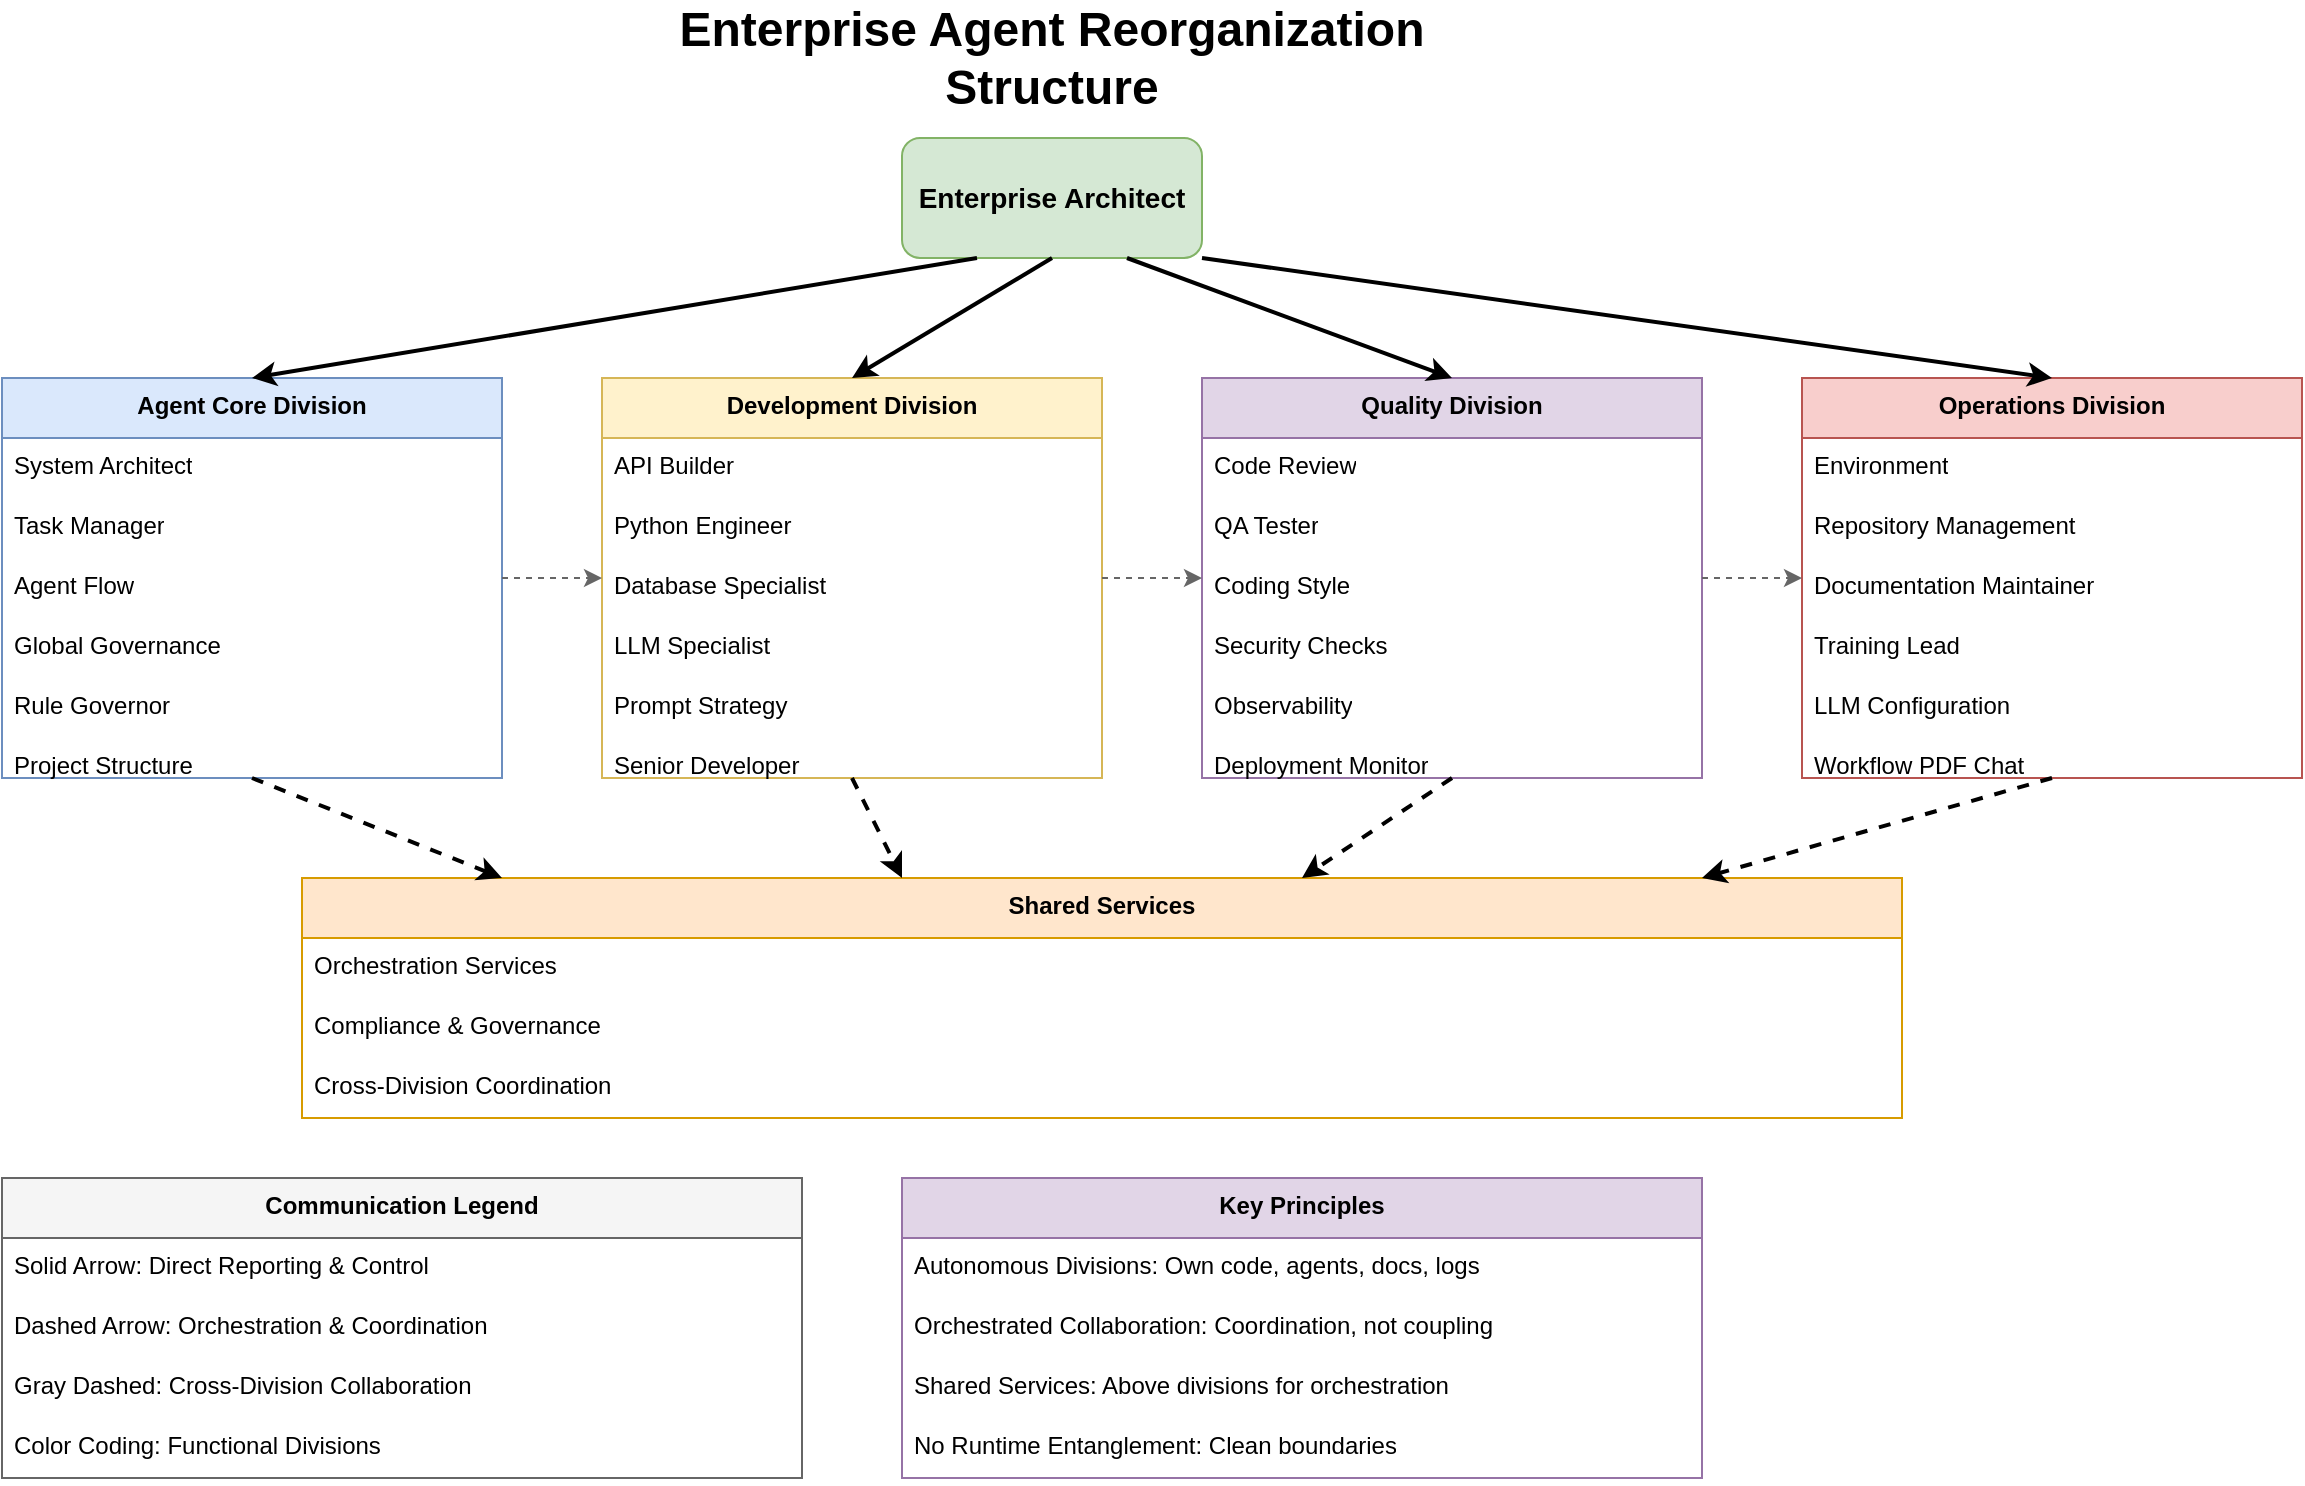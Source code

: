 <?xml version="1.0" encoding="UTF-8"?>
<mxfile version="22.1.16" type="device">
  <diagram name="Enterprise Agent Reorganization" id="enterprise-agent-reorg">
    <mxGraphModel dx="1422" dy="794" grid="1" gridSize="10" guides="1" tooltips="1" connect="1" arrows="1" fold="1" page="1" pageScale="1" pageWidth="1169" pageHeight="827" math="0" shadow="0">
      <root>
        <mxCell id="0" />
        <mxCell id="1" parent="0" />
        
        <!-- Title -->
        <mxCell id="title" value="Enterprise Agent Reorganization Structure" style="text;html=1;strokeColor=none;fillColor=none;align=center;verticalAlign=middle;whiteSpace=wrap;rounded=0;fontSize=24;fontStyle=1;" vertex="1" parent="1">
          <mxGeometry x="350" y="20" width="450" height="40" as="geometry" />
        </mxCell>
        
        <!-- Enterprise Architect (Top Level) -->
        <mxCell id="enterprise-architect" value="Enterprise Architect" style="rounded=1;whiteSpace=wrap;html=1;fillColor=#d5e8d4;strokeColor=#82b366;fontSize=14;fontStyle=1;" vertex="1" parent="1">
          <mxGeometry x="500" y="80" width="150" height="60" as="geometry" />
        </mxCell>
        
        <!-- Agent Core Division -->
        <mxCell id="agent-core-division" value="Agent Core Division" style="swimlane;fontStyle=1;align=center;verticalAlign=top;childLayout=stackLayout;horizontal=1;startSize=30;horizontalStack=0;resizeParent=1;resizeParentMax=0;resizeLast=0;collapsible=1;marginBottom=0;whiteSpace=wrap;html=1;fillColor=#dae8fc;strokeColor=#6c8ebf;" vertex="1" parent="1">
          <mxGeometry x="50" y="200" width="250" height="200" as="geometry" />
        </mxCell>
        <mxCell id="system-architect" value="System Architect" style="text;strokeColor=none;fillColor=none;align=left;verticalAlign=top;spacingLeft=4;spacingRight=4;overflow=hidden;rotatable=0;points=[[0,0.5],[1,0.5]];portConstraint=eastwest;whiteSpace=wrap;html=1;" vertex="1" parent="agent-core-division">
          <mxGeometry y="30" width="250" height="30" as="geometry" />
        </mxCell>
        <mxCell id="task-manager" value="Task Manager" style="text;strokeColor=none;fillColor=none;align=left;verticalAlign=top;spacingLeft=4;spacingRight=4;overflow=hidden;rotatable=0;points=[[0,0.5],[1,0.5]];portConstraint=eastwest;whiteSpace=wrap;html=1;" vertex="1" parent="agent-core-division">
          <mxGeometry y="60" width="250" height="30" as="geometry" />
        </mxCell>
        <mxCell id="agent-flow" value="Agent Flow" style="text;strokeColor=none;fillColor=none;align=left;verticalAlign=top;spacingLeft=4;spacingRight=4;overflow=hidden;rotatable=0;points=[[0,0.5],[1,0.5]];portConstraint=eastwest;whiteSpace=wrap;html=1;" vertex="1" parent="agent-core-division">
          <mxGeometry y="90" width="250" height="30" as="geometry" />
        </mxCell>
        <mxCell id="global-governance" value="Global Governance" style="text;strokeColor=none;fillColor=none;align=left;verticalAlign=top;spacingLeft=4;spacingRight=4;overflow=hidden;rotatable=0;points=[[0,0.5],[1,0.5]];portConstraint=eastwest;whiteSpace=wrap;html=1;" vertex="1" parent="agent-core-division">
          <mxGeometry y="120" width="250" height="30" as="geometry" />
        </mxCell>
        <mxCell id="rule-governor" value="Rule Governor" style="text;strokeColor=none;fillColor=none;align=left;verticalAlign=top;spacingLeft=4;spacingRight=4;overflow=hidden;rotatable=0;points=[[0,0.5],[1,0.5]];portConstraint=eastwest;whiteSpace=wrap;html=1;" vertex="1" parent="agent-core-division">
          <mxGeometry y="150" width="250" height="30" as="geometry" />
        </mxCell>
        <mxCell id="project-structure" value="Project Structure" style="text;strokeColor=none;fillColor=none;align=left;verticalAlign=top;spacingLeft=4;spacingRight=4;overflow=hidden;rotatable=0;points=[[0,0.5],[1,0.5]];portConstraint=eastwest;whiteSpace=wrap;html=1;" vertex="1" parent="agent-core-division">
          <mxGeometry y="180" width="250" height="30" as="geometry" />
        </mxCell>
        
        <!-- Development Division -->
        <mxCell id="development-division" value="Development Division" style="swimlane;fontStyle=1;align=center;verticalAlign=top;childLayout=stackLayout;horizontal=1;startSize=30;horizontalStack=0;resizeParent=1;resizeParentMax=0;resizeLast=0;collapsible=1;marginBottom=0;whiteSpace=wrap;html=1;fillColor=#fff2cc;strokeColor=#d6b656;" vertex="1" parent="1">
          <mxGeometry x="350" y="200" width="250" height="200" as="geometry" />
        </mxCell>
        <mxCell id="api-builder" value="API Builder" style="text;strokeColor=none;fillColor=none;align=left;verticalAlign=top;spacingLeft=4;spacingRight=4;overflow=hidden;rotatable=0;points=[[0,0.5],[1,0.5]];portConstraint=eastwest;whiteSpace=wrap;html=1;" vertex="1" parent="development-division">
          <mxGeometry y="30" width="250" height="30" as="geometry" />
        </mxCell>
        <mxCell id="python-engineer" value="Python Engineer" style="text;strokeColor=none;fillColor=none;align=left;verticalAlign=top;spacingLeft=4;spacingRight=4;overflow=hidden;rotatable=0;points=[[0,0.5],[1,0.5]];portConstraint=eastwest;whiteSpace=wrap;html=1;" vertex="1" parent="development-division">
          <mxGeometry y="60" width="250" height="30" as="geometry" />
        </mxCell>
        <mxCell id="db-specialist" value="Database Specialist" style="text;strokeColor=none;fillColor=none;align=left;verticalAlign=top;spacingLeft=4;spacingRight=4;overflow=hidden;rotatable=0;points=[[0,0.5],[1,0.5]];portConstraint=eastwest;whiteSpace=wrap;html=1;" vertex="1" parent="development-division">
          <mxGeometry y="90" width="250" height="30" as="geometry" />
        </mxCell>
        <mxCell id="llm-specialist" value="LLM Specialist" style="text;strokeColor=none;fillColor=none;align=left;verticalAlign=top;spacingLeft=4;spacingRight=4;overflow=hidden;rotatable=0;points=[[0,0.5],[1,0.5]];portConstraint=eastwest;whiteSpace=wrap;html=1;" vertex="1" parent="development-division">
          <mxGeometry y="120" width="250" height="30" as="geometry" />
        </mxCell>
        <mxCell id="prompt-strategy" value="Prompt Strategy" style="text;strokeColor=none;fillColor=none;align=left;verticalAlign=top;spacingLeft=4;spacingRight=4;overflow=hidden;rotatable=0;points=[[0,0.5],[1,0.5]];portConstraint=eastwest;whiteSpace=wrap;html=1;" vertex="1" parent="development-division">
          <mxGeometry y="150" width="250" height="30" as="geometry" />
        </mxCell>
        <mxCell id="senior-dev" value="Senior Developer" style="text;strokeColor=none;fillColor=none;align=left;verticalAlign=top;spacingLeft=4;spacingRight=4;overflow=hidden;rotatable=0;points=[[0,0.5],[1,0.5]];portConstraint=eastwest;whiteSpace=wrap;html=1;" vertex="1" parent="development-division">
          <mxGeometry y="180" width="250" height="30" as="geometry" />
        </mxCell>
        
        <!-- Quality Division -->
        <mxCell id="quality-division" value="Quality Division" style="swimlane;fontStyle=1;align=center;verticalAlign=top;childLayout=stackLayout;horizontal=1;startSize=30;horizontalStack=0;resizeParent=1;resizeParentMax=0;resizeLast=0;collapsible=1;marginBottom=0;whiteSpace=wrap;html=1;fillColor=#e1d5e7;strokeColor=#9673a6;" vertex="1" parent="1">
          <mxGeometry x="650" y="200" width="250" height="200" as="geometry" />
        </mxCell>
        <mxCell id="code-review" value="Code Review" style="text;strokeColor=none;fillColor=none;align=left;verticalAlign=top;spacingLeft=4;spacingRight=4;overflow=hidden;rotatable=0;points=[[0,0.5],[1,0.5]];portConstraint=eastwest;whiteSpace=wrap;html=1;" vertex="1" parent="quality-division">
          <mxGeometry y="30" width="250" height="30" as="geometry" />
        </mxCell>
        <mxCell id="qa-tester" value="QA Tester" style="text;strokeColor=none;fillColor=none;align=left;verticalAlign=top;spacingLeft=4;spacingRight=4;overflow=hidden;rotatable=0;points=[[0,0.5],[1,0.5]];portConstraint=eastwest;whiteSpace=wrap;html=1;" vertex="1" parent="quality-division">
          <mxGeometry y="60" width="250" height="30" as="geometry" />
        </mxCell>
        <mxCell id="coding-style" value="Coding Style" style="text;strokeColor=none;fillColor=none;align=left;verticalAlign=top;spacingLeft=4;spacingRight=4;overflow=hidden;rotatable=0;points=[[0,0.5],[1,0.5]];portConstraint=eastwest;whiteSpace=wrap;html=1;" vertex="1" parent="quality-division">
          <mxGeometry y="90" width="250" height="30" as="geometry" />
        </mxCell>
        <mxCell id="security-checks" value="Security Checks" style="text;strokeColor=none;fillColor=none;align=left;verticalAlign=top;spacingLeft=4;spacingRight=4;overflow=hidden;rotatable=0;points=[[0,0.5],[1,0.5]];portConstraint=eastwest;whiteSpace=wrap;html=1;" vertex="1" parent="quality-division">
          <mxGeometry y="120" width="250" height="30" as="geometry" />
        </mxCell>
        <mxCell id="observability" value="Observability" style="text;strokeColor=none;fillColor=none;align=left;verticalAlign=top;spacingLeft=4;spacingRight=4;overflow=hidden;rotatable=0;points=[[0,0.5],[1,0.5]];portConstraint=eastwest;whiteSpace=wrap;html=1;" vertex="1" parent="quality-division">
          <mxGeometry y="150" width="250" height="30" as="geometry" />
        </mxCell>
        <mxCell id="deployment-monitor" value="Deployment Monitor" style="text;strokeColor=none;fillColor=none;align=left;verticalAlign=top;spacingLeft=4;spacingRight=4;overflow=hidden;rotatable=0;points=[[0,0.5],[1,0.5]];portConstraint=eastwest;whiteSpace=wrap;html=1;" vertex="1" parent="quality-division">
          <mxGeometry y="180" width="250" height="30" as="geometry" />
        </mxCell>
        
        <!-- Operations Division -->
        <mxCell id="operations-division" value="Operations Division" style="swimlane;fontStyle=1;align=center;verticalAlign=top;childLayout=stackLayout;horizontal=1;startSize=30;horizontalStack=0;resizeParent=1;resizeParentMax=0;resizeLast=0;collapsible=1;marginBottom=0;whiteSpace=wrap;html=1;fillColor=#f8cecc;strokeColor=#b85450;" vertex="1" parent="1">
          <mxGeometry x="950" y="200" width="250" height="200" as="geometry" />
        </mxCell>
        <mxCell id="environment" value="Environment" style="text;strokeColor=none;fillColor=none;align=left;verticalAlign=top;spacingLeft=4;spacingRight=4;overflow=hidden;rotatable=0;points=[[0,0.5],[1,0.5]];portConstraint=eastwest;whiteSpace=wrap;html=1;" vertex="1" parent="operations-division">
          <mxGeometry y="30" width="250" height="30" as="geometry" />
        </mxCell>
        <mxCell id="repo-management" value="Repository Management" style="text;strokeColor=none;fillColor=none;align=left;verticalAlign=top;spacingLeft=4;spacingRight=4;overflow=hidden;rotatable=0;points=[[0,0.5],[1,0.5]];portConstraint=eastwest;whiteSpace=wrap;html=1;" vertex="1" parent="operations-division">
          <mxGeometry y="60" width="250" height="30" as="geometry" />
        </mxCell>
        <mxCell id="docs-maintainer" value="Documentation Maintainer" style="text;strokeColor=none;fillColor=none;align=left;verticalAlign=top;spacingLeft=4;spacingRight=4;overflow=hidden;rotatable=0;points=[[0,0.5],[1,0.5]];portConstraint=eastwest;whiteSpace=wrap;html=1;" vertex="1" parent="operations-division">
          <mxGeometry y="90" width="250" height="30" as="geometry" />
        </mxCell>
        <mxCell id="training-lead" value="Training Lead" style="text;strokeColor=none;fillColor=none;align=left;verticalAlign=top;spacingLeft=4;spacingRight=4;overflow=hidden;rotatable=0;points=[[0,0.5],[1,0.5]];portConstraint=eastwest;whiteSpace=wrap;html=1;" vertex="1" parent="operations-division">
          <mxGeometry y="120" width="250" height="30" as="geometry" />
        </mxCell>
        <mxCell id="llm-config" value="LLM Configuration" style="text;strokeColor=none;fillColor=none;align=left;verticalAlign=top;spacingLeft=4;spacingRight=4;overflow=hidden;rotatable=0;points=[[0,0.5],[1,0.5]];portConstraint=eastwest;whiteSpace=wrap;html=1;" vertex="1" parent="operations-division">
          <mxGeometry y="150" width="250" height="30" as="geometry" />
        </mxCell>
        <mxCell id="workflow-pdfchat" value="Workflow PDF Chat" style="text;strokeColor=none;fillColor=none;align=left;verticalAlign=top;spacingLeft=4;spacingRight=4;overflow=hidden;rotatable=0;points=[[0,0.5],[1,0.5]];portConstraint=eastwest;whiteSpace=wrap;html=1;" vertex="1" parent="operations-division">
          <mxGeometry y="180" width="250" height="30" as="geometry" />
        </mxCell>
        
        <!-- Shared Services (Bottom) -->
        <mxCell id="shared-services" value="Shared Services" style="swimlane;fontStyle=1;align=center;verticalAlign=top;childLayout=stackLayout;horizontal=1;startSize=30;horizontalStack=0;resizeParent=1;resizeParentMax=0;resizeLast=0;collapsible=1;marginBottom=0;whiteSpace=wrap;html=1;fillColor=#ffe6cc;strokeColor=#d79b00;" vertex="1" parent="1">
          <mxGeometry x="200" y="450" width="800" height="120" as="geometry" />
        </mxCell>
        <mxCell id="orchestration" value="Orchestration Services" style="text;strokeColor=none;fillColor=none;align=left;verticalAlign=top;spacingLeft=4;spacingRight=4;overflow=hidden;rotatable=0;points=[[0,0.5],[1,0.5]];portConstraint=eastwest;whiteSpace=wrap;html=1;" vertex="1" parent="shared-services">
          <mxGeometry y="30" width="800" height="30" as="geometry" />
        </mxCell>
        <mxCell id="compliance" value="Compliance &amp; Governance" style="text;strokeColor=none;fillColor=none;align=left;verticalAlign=top;spacingLeft=4;spacingRight=4;overflow=hidden;rotatable=0;points=[[0,0.5],[1,0.5]];portConstraint=eastwest;whiteSpace=wrap;html=1;" vertex="1" parent="shared-services">
          <mxGeometry y="60" width="800" height="30" as="geometry" />
        </mxCell>
        <mxCell id="cross-division" value="Cross-Division Coordination" style="text;strokeColor=none;fillColor=none;align=left;verticalAlign=top;spacingLeft=4;spacingRight=4;overflow=hidden;rotatable=0;points=[[0,0.5],[1,0.5]];portConstraint=eastwest;whiteSpace=wrap;html=1;" vertex="1" parent="shared-services">
          <mxGeometry y="90" width="800" height="30" as="geometry" />
        </mxCell>
        
        <!-- Communication Lines -->
        <!-- Enterprise Architect to Divisions -->
        <mxCell id="comm1" value="" style="endArrow=classic;html=1;rounded=0;exitX=0.25;exitY=1;exitDx=0;exitDy=0;entryX=0.5;entryY=0;entryDx=0;entryDy=0;strokeWidth=2;" edge="1" parent="1" source="enterprise-architect" target="agent-core-division">
          <mxGeometry width="50" height="50" relative="1" as="geometry">
            <mxPoint x="400" y="400" as="sourcePoint" />
            <mxPoint x="450" y="350" as="targetPoint" />
          </mxGeometry>
        </mxCell>
        
        <mxCell id="comm2" value="" style="endArrow=classic;html=1;rounded=0;exitX=0.5;exitY=1;exitDx=0;exitDy=0;entryX=0.5;entryY=0;entryDx=0;entryDy=0;strokeWidth=2;" edge="1" parent="1" source="enterprise-architect" target="development-division">
          <mxGeometry width="50" height="50" relative="1" as="geometry">
            <mxPoint x="400" y="400" as="sourcePoint" />
            <mxPoint x="450" y="350" as="targetPoint" />
          </mxGeometry>
        </mxCell>
        
        <mxCell id="comm3" value="" style="endArrow=classic;html=1;rounded=0;exitX=0.75;exitY=1;exitDx=0;exitDy=0;entryX=0.5;entryY=0;entryDx=0;entryDy=0;strokeWidth=2;" edge="1" parent="1" source="enterprise-architect" target="quality-division">
          <mxGeometry width="50" height="50" relative="1" as="geometry">
            <mxPoint x="400" y="400" as="sourcePoint" />
            <mxPoint x="450" y="350" as="targetPoint" />
          </mxGeometry>
        </mxCell>
        
        <mxCell id="comm4" value="" style="endArrow=classic;html=1;rounded=0;exitX=1;exitY=1;exitDx=0;exitDy=0;entryX=0.5;entryY=0;entryDx=0;entryDy=0;strokeWidth=2;" edge="1" parent="1" source="enterprise-architect" target="operations-division">
          <mxGeometry width="50" height="50" relative="1" as="geometry">
            <mxPoint x="400" y="400" as="sourcePoint" />
            <mxPoint x="450" y="350" as="targetPoint" />
          </mxGeometry>
        </mxCell>
        
        <!-- Divisions to Shared Services -->
        <mxCell id="comm5" value="" style="endArrow=classic;html=1;rounded=0;exitX=0.5;exitY=1;exitDx=0;exitDy=0;entryX=0.125;entryY=0;entryDx=0;entryDy=0;strokeWidth=2;dashed=1;" edge="1" parent="1" source="agent-core-division" target="shared-services">
          <mxGeometry width="50" height="50" relative="1" as="geometry">
            <mxPoint x="400" y="400" as="sourcePoint" />
            <mxPoint x="450" y="350" as="targetPoint" />
          </mxGeometry>
        </mxCell>
        
        <mxCell id="comm6" value="" style="endArrow=classic;html=1;rounded=0;exitX=0.5;exitY=1;exitDx=0;exitDy=0;entryX=0.375;entryY=0;entryDx=0;entryDy=0;strokeWidth=2;dashed=1;" edge="1" parent="1" source="development-division" target="shared-services">
          <mxGeometry width="50" height="50" relative="1" as="geometry">
            <mxPoint x="400" y="400" as="sourcePoint" />
            <mxPoint x="450" y="350" as="targetPoint" />
          </mxGeometry>
        </mxCell>
        
        <mxCell id="comm7" value="" style="endArrow=classic;html=1;rounded=0;exitX=0.5;exitY=1;exitDx=0;exitDy=0;entryX=0.625;entryY=0;entryDx=0;entryDy=0;strokeWidth=2;dashed=1;" edge="1" parent="1" source="quality-division" target="shared-services">
          <mxGeometry width="50" height="50" relative="1" as="geometry">
            <mxPoint x="400" y="400" as="sourcePoint" />
            <mxPoint x="450" y="350" as="targetPoint" />
          </mxGeometry>
        </mxCell>
        
        <mxCell id="comm8" value="" style="endArrow=classic;html=1;rounded=0;exitX=0.5;exitY=1;exitDx=0;exitDy=0;entryX=0.875;entryY=0;entryDx=0;entryDy=0;strokeWidth=2;dashed=1;" edge="1" parent="1" source="operations-division" target="shared-services">
          <mxGeometry width="50" height="50" relative="1" as="geometry">
            <mxPoint x="400" y="400" as="sourcePoint" />
            <mxPoint x="450" y="350" as="targetPoint" />
          </mxGeometry>
        </mxCell>
        
        <!-- Cross-Division Communication (Horizontal) -->
        <mxCell id="cross1" value="" style="endArrow=classic;html=1;rounded=0;exitX=1;exitY=0.5;exitDx=0;exitDy=0;entryX=0;entryY=0.5;entryDx=0;entryDy=0;strokeWidth=1;dashed=1;strokeColor=#666666;" edge="1" parent="1" source="agent-core-division" target="development-division">
          <mxGeometry width="50" height="50" relative="1" as="geometry">
            <mxPoint x="400" y="400" as="sourcePoint" />
            <mxPoint x="450" y="350" as="targetPoint" />
          </mxGeometry>
        </mxCell>
        
        <mxCell id="cross2" value="" style="endArrow=classic;html=1;rounded=0;exitX=1;exitY=0.5;exitDx=0;exitDy=0;entryX=0;entryY=0.5;entryDx=0;entryDy=0;strokeWidth=1;dashed=1;strokeColor=#666666;" edge="1" parent="1" source="development-division" target="quality-division">
          <mxGeometry width="50" height="50" relative="1" as="geometry">
            <mxPoint x="400" y="400" as="sourcePoint" />
            <mxPoint x="450" y="350" as="targetPoint" />
          </mxGeometry>
        </mxCell>
        
        <mxCell id="cross3" value="" style="endArrow=classic;html=1;rounded=0;exitX=1;exitY=0.5;exitDx=0;exitDy=0;entryX=0;entryY=0.5;entryDx=0;entryDy=0;strokeWidth=1;dashed=1;strokeColor=#666666;" edge="1" parent="1" source="quality-division" target="operations-division">
          <mxGeometry width="50" height="50" relative="1" as="geometry">
            <mxPoint x="400" y="400" as="sourcePoint" />
            <mxPoint x="450" y="350" as="targetPoint" />
          </mxGeometry>
        </mxCell>
        
        <!-- Legend -->
        <mxCell id="legend" value="Communication Legend" style="swimlane;fontStyle=1;align=center;verticalAlign=top;childLayout=stackLayout;horizontal=1;startSize=30;horizontalStack=0;resizeParent=1;resizeParentMax=0;resizeLast=0;collapsible=1;marginBottom=0;whiteSpace=wrap;html=1;fillColor=#f5f5f5;strokeColor=#666666;" vertex="1" parent="1">
          <mxGeometry x="50" y="600" width="400" height="150" as="geometry" />
        </mxCell>
        <mxCell id="legend1" value="Solid Arrow: Direct Reporting &amp; Control" style="text;strokeColor=none;fillColor=none;align=left;verticalAlign=top;spacingLeft=4;spacingRight=4;overflow=hidden;rotatable=0;points=[[0,0.5],[1,0.5]];portConstraint=eastwest;whiteSpace=wrap;html=1;" vertex="1" parent="legend">
          <mxGeometry y="30" width="400" height="30" as="geometry" />
        </mxCell>
        <mxCell id="legend2" value="Dashed Arrow: Orchestration &amp; Coordination" style="text;strokeColor=none;fillColor=none;align=left;verticalAlign=top;spacingLeft=4;spacingRight=4;overflow=hidden;rotatable=0;points=[[0,0.5],[1,0.5]];portConstraint=eastwest;whiteSpace=wrap;html=1;" vertex="1" parent="legend">
          <mxGeometry y="60" width="400" height="30" as="geometry" />
        </mxCell>
        <mxCell id="legend3" value="Gray Dashed: Cross-Division Collaboration" style="text;strokeColor=none;fillColor=none;align=left;verticalAlign=top;spacingLeft=4;spacingRight=4;overflow=hidden;rotatable=0;points=[[0,0.5],[1,0.5]];portConstraint=eastwest;whiteSpace=wrap;html=1;" vertex="1" parent="legend">
          <mxGeometry y="90" width="400" height="30" as="geometry" />
        </mxCell>
        <mxCell id="legend4" value="Color Coding: Functional Divisions" style="text;strokeColor=none;fillColor=none;align=left;verticalAlign=top;spacingLeft=4;spacingRight=4;overflow=hidden;rotatable=0;points=[[0,0.5],[1,0.5]];portConstraint=eastwest;whiteSpace=wrap;html=1;" vertex="1" parent="legend">
          <mxGeometry y="120" width="400" height="30" as="geometry" />
        </mxCell>
        
        <!-- Key Principles -->
        <mxCell id="principles" value="Key Principles" style="swimlane;fontStyle=1;align=center;verticalAlign=top;childLayout=stackLayout;horizontal=1;startSize=30;horizontalStack=0;resizeParent=1;resizeParentMax=0;resizeLast=0;collapsible=1;marginBottom=0;whiteSpace=wrap;html=1;fillColor=#e1d5e7;strokeColor=#9673a6;" vertex="1" parent="1">
          <mxGeometry x="500" y="600" width="400" height="150" as="geometry" />
        </mxCell>
        <mxCell id="principle1" value="Autonomous Divisions: Own code, agents, docs, logs" style="text;strokeColor=none;fillColor=none;align=left;verticalAlign=top;spacingLeft=4;spacingRight=4;overflow=hidden;rotatable=0;points=[[0,0.5],[1,0.5]];portConstraint=eastwest;whiteSpace=wrap;html=1;" vertex="1" parent="principles">
          <mxGeometry y="30" width="400" height="30" as="geometry" />
        </mxCell>
        <mxCell id="principle2" value="Orchestrated Collaboration: Coordination, not coupling" style="text;strokeColor=none;fillColor=none;align=left;verticalAlign=top;spacingLeft=4;spacingRight=4;overflow=hidden;rotatable=0;points=[[0,0.5],[1,0.5]];portConstraint=eastwest;whiteSpace=wrap;html=1;" vertex="1" parent="principles">
          <mxGeometry y="60" width="400" height="30" as="geometry" />
        </mxCell>
        <mxCell id="principle3" value="Shared Services: Above divisions for orchestration" style="text;strokeColor=none;fillColor=none;align=left;verticalAlign=top;spacingLeft=4;spacingRight=4;overflow=hidden;rotatable=0;points=[[0,0.5],[1,0.5]];portConstraint=eastwest;whiteSpace=wrap;html=1;" vertex="1" parent="principles">
          <mxGeometry y="90" width="400" height="30" as="geometry" />
        </mxCell>
        <mxCell id="principle4" value="No Runtime Entanglement: Clean boundaries" style="text;strokeColor=none;fillColor=none;align=left;verticalAlign=top;spacingLeft=4;spacingRight=4;overflow=hidden;rotatable=0;points=[[0,0.5],[1,0.5]];portConstraint=eastwest;whiteSpace=wrap;html=1;" vertex="1" parent="principles">
          <mxGeometry y="120" width="400" height="30" as="geometry" />
        </mxCell>
        
      </root>
    </mxGraphModel>
  </diagram>
</mxfile> 